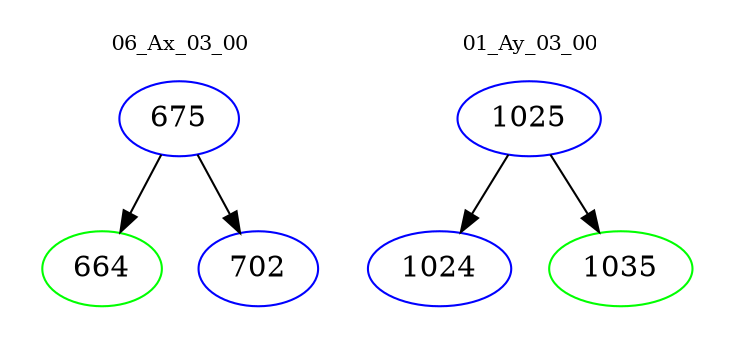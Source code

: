 digraph{
subgraph cluster_0 {
color = white
label = "06_Ax_03_00";
fontsize=10;
T0_675 [label="675", color="blue"]
T0_675 -> T0_664 [color="black"]
T0_664 [label="664", color="green"]
T0_675 -> T0_702 [color="black"]
T0_702 [label="702", color="blue"]
}
subgraph cluster_1 {
color = white
label = "01_Ay_03_00";
fontsize=10;
T1_1025 [label="1025", color="blue"]
T1_1025 -> T1_1024 [color="black"]
T1_1024 [label="1024", color="blue"]
T1_1025 -> T1_1035 [color="black"]
T1_1035 [label="1035", color="green"]
}
}
